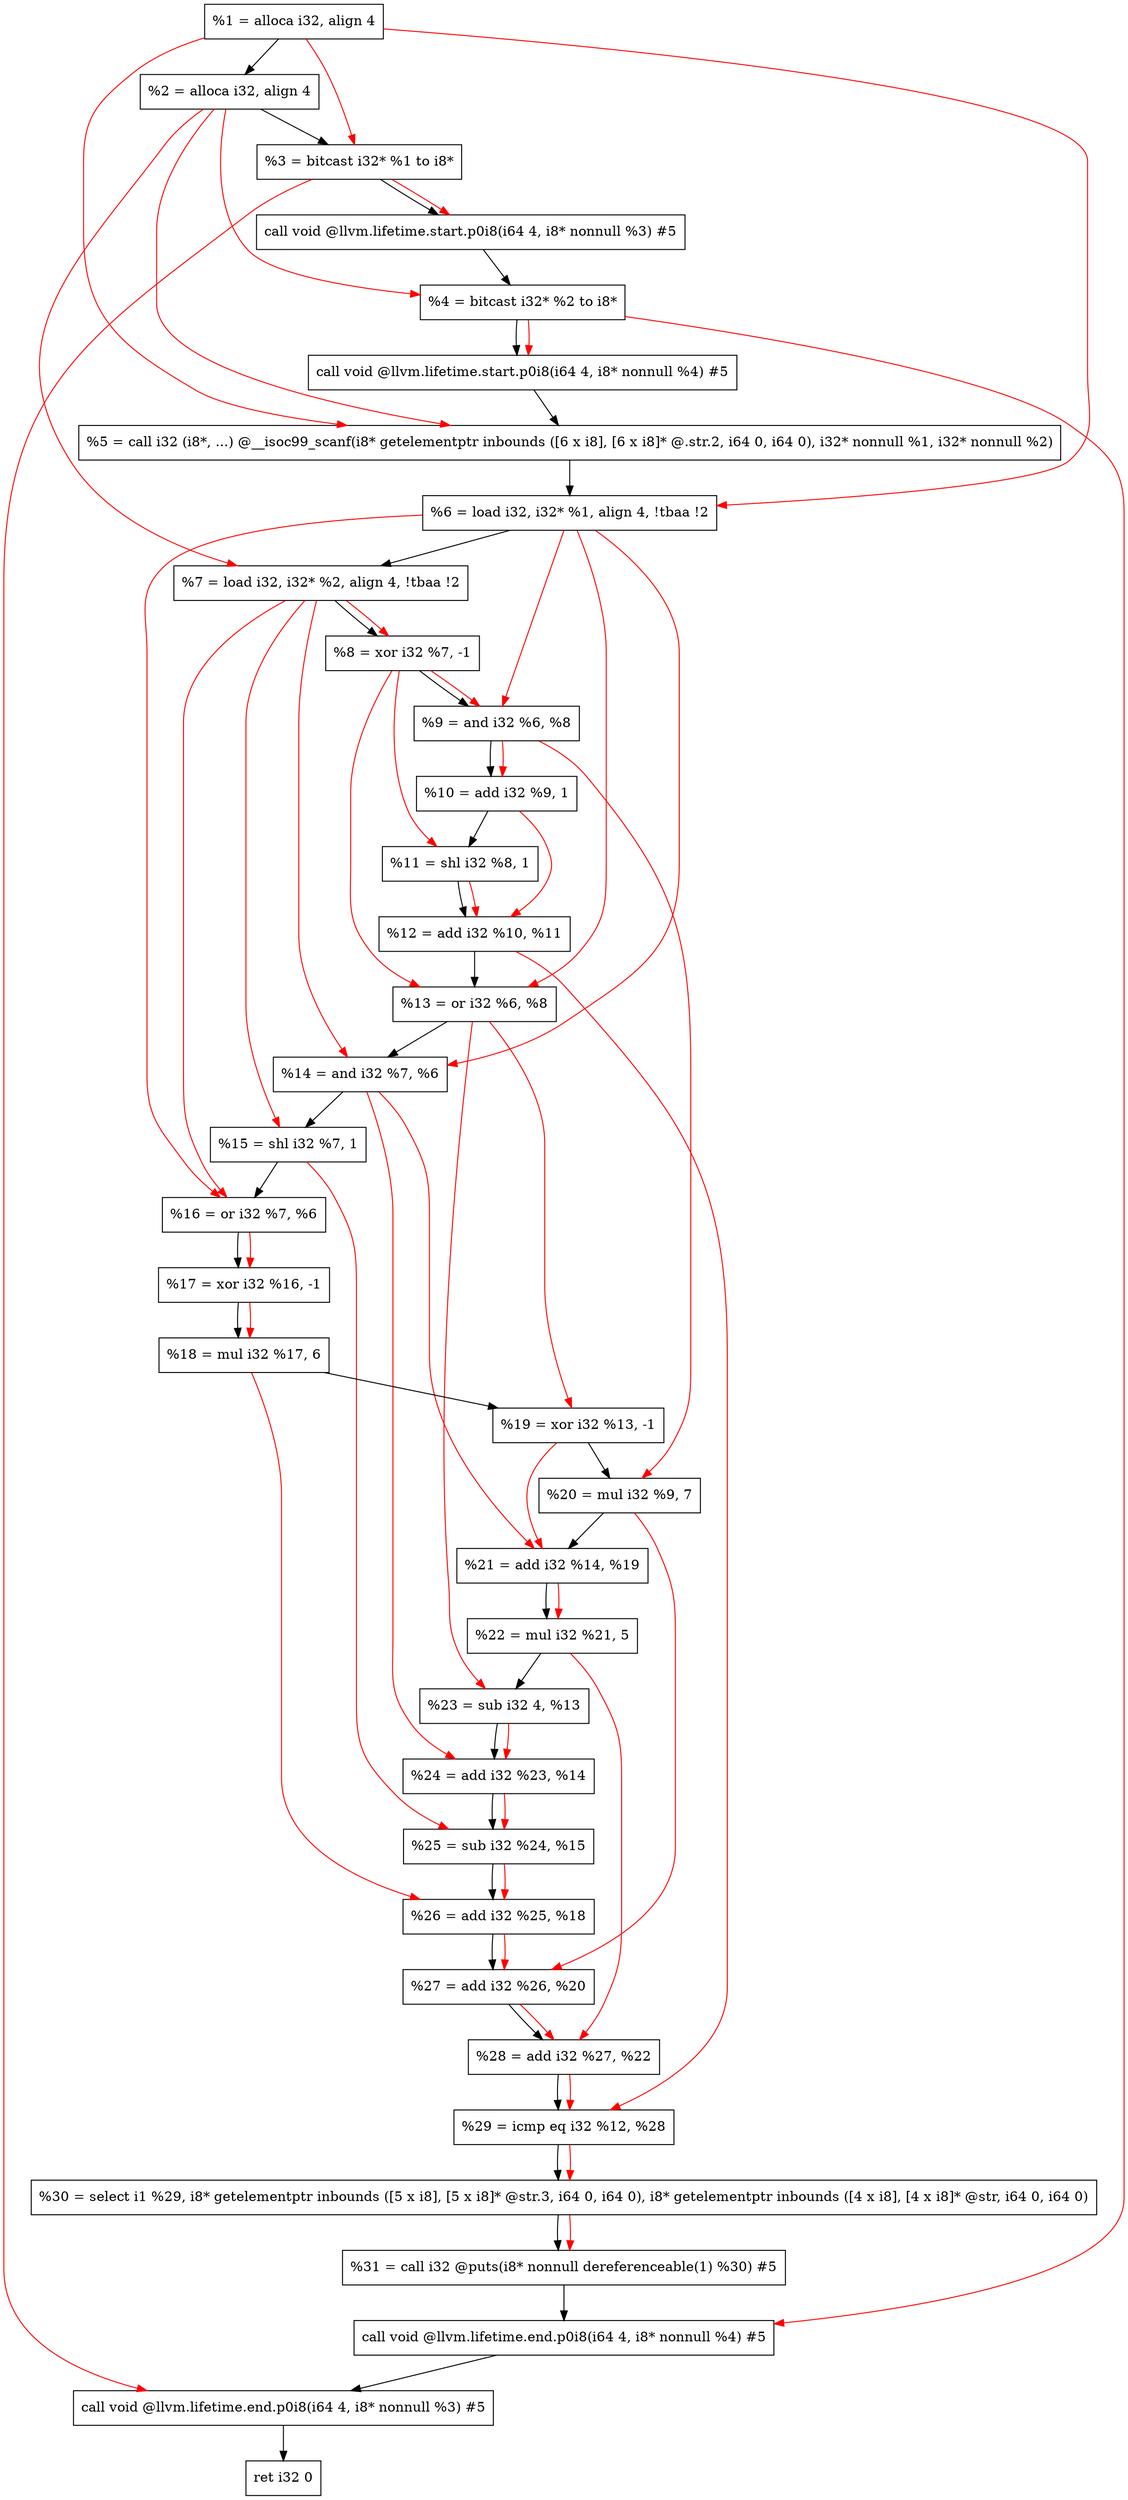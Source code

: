 digraph "DFG for'main' function" {
	Node0x2371c18[shape=record, label="  %1 = alloca i32, align 4"];
	Node0x2371c98[shape=record, label="  %2 = alloca i32, align 4"];
	Node0x2371d28[shape=record, label="  %3 = bitcast i32* %1 to i8*"];
	Node0x2372188[shape=record, label="  call void @llvm.lifetime.start.p0i8(i64 4, i8* nonnull %3) #5"];
	Node0x2372268[shape=record, label="  %4 = bitcast i32* %2 to i8*"];
	Node0x2372388[shape=record, label="  call void @llvm.lifetime.start.p0i8(i64 4, i8* nonnull %4) #5"];
	Node0x23725c0[shape=record, label="  %5 = call i32 (i8*, ...) @__isoc99_scanf(i8* getelementptr inbounds ([6 x i8], [6 x i8]* @.str.2, i64 0, i64 0), i32* nonnull %1, i32* nonnull %2)"];
	Node0x2372678[shape=record, label="  %6 = load i32, i32* %1, align 4, !tbaa !2"];
	Node0x23735e8[shape=record, label="  %7 = load i32, i32* %2, align 4, !tbaa !2"];
	Node0x2373c70[shape=record, label="  %8 = xor i32 %7, -1"];
	Node0x2373ce0[shape=record, label="  %9 = and i32 %6, %8"];
	Node0x2373d50[shape=record, label="  %10 = add i32 %9, 1"];
	Node0x2373dc0[shape=record, label="  %11 = shl i32 %8, 1"];
	Node0x2373e30[shape=record, label="  %12 = add i32 %10, %11"];
	Node0x2373ea0[shape=record, label="  %13 = or i32 %6, %8"];
	Node0x2373f10[shape=record, label="  %14 = and i32 %7, %6"];
	Node0x2373f80[shape=record, label="  %15 = shl i32 %7, 1"];
	Node0x2373ff0[shape=record, label="  %16 = or i32 %7, %6"];
	Node0x2374060[shape=record, label="  %17 = xor i32 %16, -1"];
	Node0x23740d0[shape=record, label="  %18 = mul i32 %17, 6"];
	Node0x2374140[shape=record, label="  %19 = xor i32 %13, -1"];
	Node0x23741b0[shape=record, label="  %20 = mul i32 %9, 7"];
	Node0x2374220[shape=record, label="  %21 = add i32 %14, %19"];
	Node0x2374290[shape=record, label="  %22 = mul i32 %21, 5"];
	Node0x2374300[shape=record, label="  %23 = sub i32 4, %13"];
	Node0x2374370[shape=record, label="  %24 = add i32 %23, %14"];
	Node0x23743e0[shape=record, label="  %25 = sub i32 %24, %15"];
	Node0x2374450[shape=record, label="  %26 = add i32 %25, %18"];
	Node0x23744c0[shape=record, label="  %27 = add i32 %26, %20"];
	Node0x2374530[shape=record, label="  %28 = add i32 %27, %22"];
	Node0x23745a0[shape=record, label="  %29 = icmp eq i32 %12, %28"];
	Node0x23129d8[shape=record, label="  %30 = select i1 %29, i8* getelementptr inbounds ([5 x i8], [5 x i8]* @str.3, i64 0, i64 0), i8* getelementptr inbounds ([4 x i8], [4 x i8]* @str, i64 0, i64 0)"];
	Node0x2374630[shape=record, label="  %31 = call i32 @puts(i8* nonnull dereferenceable(1) %30) #5"];
	Node0x2374888[shape=record, label="  call void @llvm.lifetime.end.p0i8(i64 4, i8* nonnull %4) #5"];
	Node0x23749e8[shape=record, label="  call void @llvm.lifetime.end.p0i8(i64 4, i8* nonnull %3) #5"];
	Node0x2374aa8[shape=record, label="  ret i32 0"];
	Node0x2371c18 -> Node0x2371c98;
	Node0x2371c98 -> Node0x2371d28;
	Node0x2371d28 -> Node0x2372188;
	Node0x2372188 -> Node0x2372268;
	Node0x2372268 -> Node0x2372388;
	Node0x2372388 -> Node0x23725c0;
	Node0x23725c0 -> Node0x2372678;
	Node0x2372678 -> Node0x23735e8;
	Node0x23735e8 -> Node0x2373c70;
	Node0x2373c70 -> Node0x2373ce0;
	Node0x2373ce0 -> Node0x2373d50;
	Node0x2373d50 -> Node0x2373dc0;
	Node0x2373dc0 -> Node0x2373e30;
	Node0x2373e30 -> Node0x2373ea0;
	Node0x2373ea0 -> Node0x2373f10;
	Node0x2373f10 -> Node0x2373f80;
	Node0x2373f80 -> Node0x2373ff0;
	Node0x2373ff0 -> Node0x2374060;
	Node0x2374060 -> Node0x23740d0;
	Node0x23740d0 -> Node0x2374140;
	Node0x2374140 -> Node0x23741b0;
	Node0x23741b0 -> Node0x2374220;
	Node0x2374220 -> Node0x2374290;
	Node0x2374290 -> Node0x2374300;
	Node0x2374300 -> Node0x2374370;
	Node0x2374370 -> Node0x23743e0;
	Node0x23743e0 -> Node0x2374450;
	Node0x2374450 -> Node0x23744c0;
	Node0x23744c0 -> Node0x2374530;
	Node0x2374530 -> Node0x23745a0;
	Node0x23745a0 -> Node0x23129d8;
	Node0x23129d8 -> Node0x2374630;
	Node0x2374630 -> Node0x2374888;
	Node0x2374888 -> Node0x23749e8;
	Node0x23749e8 -> Node0x2374aa8;
edge [color=red]
	Node0x2371c18 -> Node0x2371d28;
	Node0x2371d28 -> Node0x2372188;
	Node0x2371c98 -> Node0x2372268;
	Node0x2372268 -> Node0x2372388;
	Node0x2371c18 -> Node0x23725c0;
	Node0x2371c98 -> Node0x23725c0;
	Node0x2371c18 -> Node0x2372678;
	Node0x2371c98 -> Node0x23735e8;
	Node0x23735e8 -> Node0x2373c70;
	Node0x2372678 -> Node0x2373ce0;
	Node0x2373c70 -> Node0x2373ce0;
	Node0x2373ce0 -> Node0x2373d50;
	Node0x2373c70 -> Node0x2373dc0;
	Node0x2373d50 -> Node0x2373e30;
	Node0x2373dc0 -> Node0x2373e30;
	Node0x2372678 -> Node0x2373ea0;
	Node0x2373c70 -> Node0x2373ea0;
	Node0x23735e8 -> Node0x2373f10;
	Node0x2372678 -> Node0x2373f10;
	Node0x23735e8 -> Node0x2373f80;
	Node0x23735e8 -> Node0x2373ff0;
	Node0x2372678 -> Node0x2373ff0;
	Node0x2373ff0 -> Node0x2374060;
	Node0x2374060 -> Node0x23740d0;
	Node0x2373ea0 -> Node0x2374140;
	Node0x2373ce0 -> Node0x23741b0;
	Node0x2373f10 -> Node0x2374220;
	Node0x2374140 -> Node0x2374220;
	Node0x2374220 -> Node0x2374290;
	Node0x2373ea0 -> Node0x2374300;
	Node0x2374300 -> Node0x2374370;
	Node0x2373f10 -> Node0x2374370;
	Node0x2374370 -> Node0x23743e0;
	Node0x2373f80 -> Node0x23743e0;
	Node0x23743e0 -> Node0x2374450;
	Node0x23740d0 -> Node0x2374450;
	Node0x2374450 -> Node0x23744c0;
	Node0x23741b0 -> Node0x23744c0;
	Node0x23744c0 -> Node0x2374530;
	Node0x2374290 -> Node0x2374530;
	Node0x2373e30 -> Node0x23745a0;
	Node0x2374530 -> Node0x23745a0;
	Node0x23745a0 -> Node0x23129d8;
	Node0x23129d8 -> Node0x2374630;
	Node0x2372268 -> Node0x2374888;
	Node0x2371d28 -> Node0x23749e8;
}
